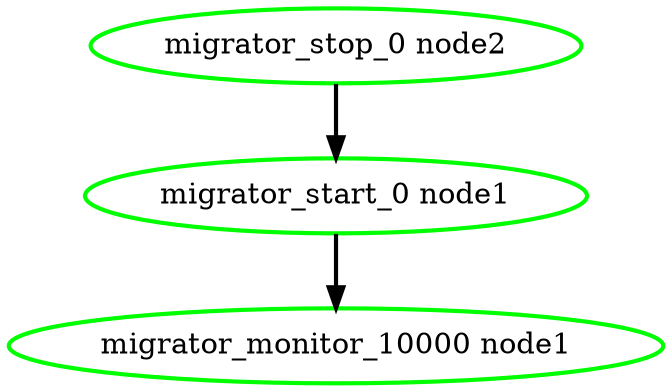  digraph "g" {
"migrator_monitor_10000 node1" [ style=bold color="green" fontcolor="black"]
"migrator_start_0 node1" -> "migrator_monitor_10000 node1" [ style = bold]
"migrator_start_0 node1" [ style=bold color="green" fontcolor="black"]
"migrator_stop_0 node2" -> "migrator_start_0 node1" [ style = bold]
"migrator_stop_0 node2" [ style=bold color="green" fontcolor="black"]
}
